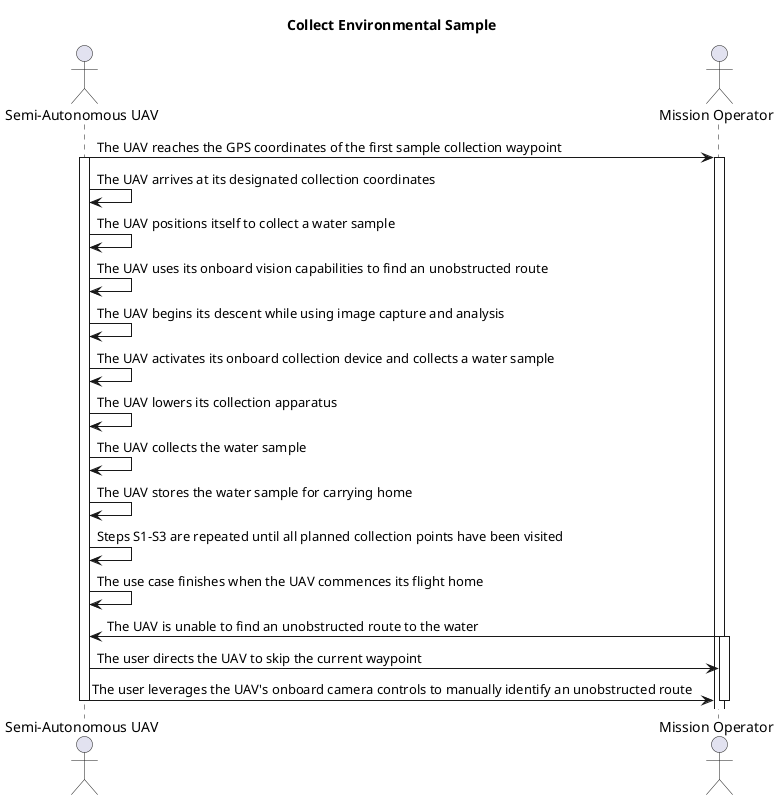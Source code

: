 @startuml
title "Collect Environmental Sample"

actor "Semi-Autonomous UAV" as UAV
actor "Mission Operator" as Operator

UAV -> Operator: The UAV reaches the GPS coordinates of the first sample collection waypoint
activate UAV
activate Operator

UAV -> UAV: The UAV arrives at its designated collection coordinates
UAV -> UAV: The UAV positions itself to collect a water sample
UAV -> UAV: The UAV uses its onboard vision capabilities to find an unobstructed route
UAV -> UAV: The UAV begins its descent while using image capture and analysis
UAV -> UAV: The UAV activates its onboard collection device and collects a water sample
UAV -> UAV: The UAV lowers its collection apparatus
UAV -> UAV: The UAV collects the water sample
UAV -> UAV: The UAV stores the water sample for carrying home
UAV -> UAV: Steps S1-S3 are repeated until all planned collection points have been visited
UAV -> UAV: The use case finishes when the UAV commences its flight home

Operator -> UAV: The UAV is unable to find an unobstructed route to the water
activate Operator
UAV -> Operator: The user directs the UAV to skip the current waypoint
UAV -> Operator: The user leverages the UAV's onboard camera controls to manually identify an unobstructed route

deactivate Operator
deactivate UAV

@enduml
